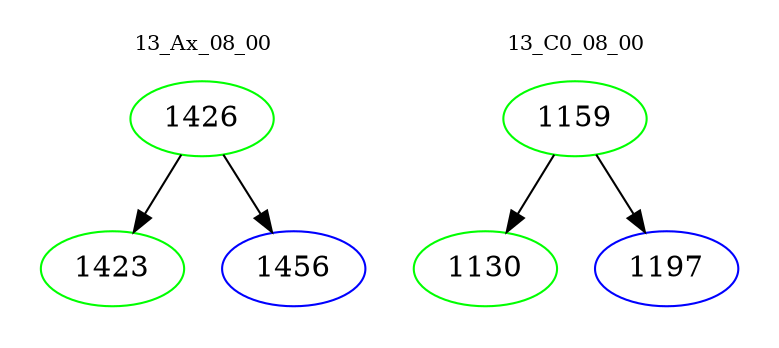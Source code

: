 digraph{
subgraph cluster_0 {
color = white
label = "13_Ax_08_00";
fontsize=10;
T0_1426 [label="1426", color="green"]
T0_1426 -> T0_1423 [color="black"]
T0_1423 [label="1423", color="green"]
T0_1426 -> T0_1456 [color="black"]
T0_1456 [label="1456", color="blue"]
}
subgraph cluster_1 {
color = white
label = "13_C0_08_00";
fontsize=10;
T1_1159 [label="1159", color="green"]
T1_1159 -> T1_1130 [color="black"]
T1_1130 [label="1130", color="green"]
T1_1159 -> T1_1197 [color="black"]
T1_1197 [label="1197", color="blue"]
}
}
